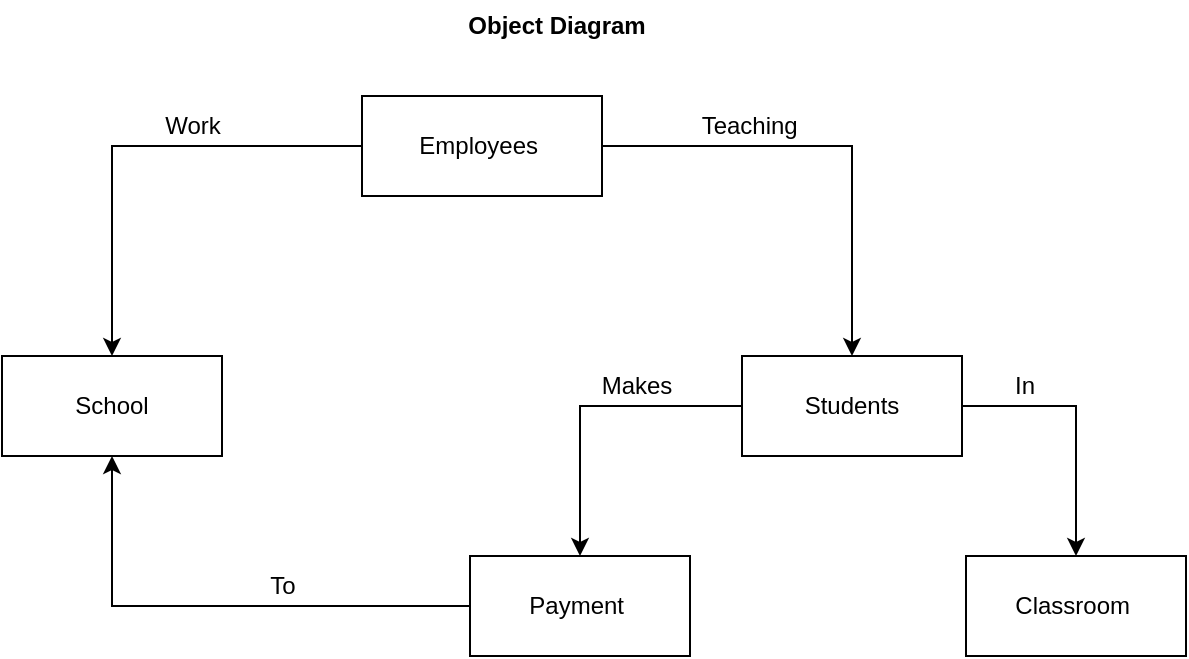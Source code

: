 <mxfile version="21.0.6" type="device"><diagram id="IwPj4uqGqtdbk-dlHHLa" name="Σελίδα-1"><mxGraphModel dx="1250" dy="764" grid="0" gridSize="10" guides="1" tooltips="1" connect="1" arrows="1" fold="1" page="1" pageScale="1" pageWidth="827" pageHeight="1169" math="0" shadow="0"><root><mxCell id="0"/><mxCell id="1" parent="0"/><mxCell id="1JHsGqnHv6W4lic7BTjl-1" value="&lt;b&gt;Object Diagram&lt;/b&gt;" style="text;html=1;align=center;verticalAlign=middle;resizable=0;points=[];autosize=1;strokeColor=none;fillColor=none;" vertex="1" parent="1"><mxGeometry x="337" y="32" width="107" height="26" as="geometry"/></mxCell><mxCell id="1JHsGqnHv6W4lic7BTjl-4" value="" style="edgeStyle=orthogonalEdgeStyle;rounded=0;orthogonalLoop=1;jettySize=auto;html=1;" edge="1" parent="1" source="1JHsGqnHv6W4lic7BTjl-2" target="1JHsGqnHv6W4lic7BTjl-3"><mxGeometry relative="1" as="geometry"/></mxCell><mxCell id="1JHsGqnHv6W4lic7BTjl-6" value="" style="edgeStyle=orthogonalEdgeStyle;rounded=0;orthogonalLoop=1;jettySize=auto;html=1;" edge="1" parent="1" source="1JHsGqnHv6W4lic7BTjl-2" target="1JHsGqnHv6W4lic7BTjl-5"><mxGeometry relative="1" as="geometry"/></mxCell><mxCell id="1JHsGqnHv6W4lic7BTjl-2" value="Employees&amp;nbsp;" style="html=1;whiteSpace=wrap;" vertex="1" parent="1"><mxGeometry x="294" y="80" width="120" height="50" as="geometry"/></mxCell><mxCell id="1JHsGqnHv6W4lic7BTjl-3" value="School" style="html=1;whiteSpace=wrap;" vertex="1" parent="1"><mxGeometry x="114" y="210" width="110" height="50" as="geometry"/></mxCell><mxCell id="1JHsGqnHv6W4lic7BTjl-10" value="" style="edgeStyle=orthogonalEdgeStyle;rounded=0;orthogonalLoop=1;jettySize=auto;html=1;exitX=1;exitY=0.5;exitDx=0;exitDy=0;" edge="1" parent="1" source="1JHsGqnHv6W4lic7BTjl-5" target="1JHsGqnHv6W4lic7BTjl-9"><mxGeometry relative="1" as="geometry"/></mxCell><mxCell id="1JHsGqnHv6W4lic7BTjl-12" value="" style="edgeStyle=orthogonalEdgeStyle;rounded=0;orthogonalLoop=1;jettySize=auto;html=1;" edge="1" parent="1" source="1JHsGqnHv6W4lic7BTjl-5" target="1JHsGqnHv6W4lic7BTjl-11"><mxGeometry relative="1" as="geometry"/></mxCell><mxCell id="1JHsGqnHv6W4lic7BTjl-5" value="Students" style="html=1;whiteSpace=wrap;" vertex="1" parent="1"><mxGeometry x="484" y="210" width="110" height="50" as="geometry"/></mxCell><mxCell id="1JHsGqnHv6W4lic7BTjl-7" value="Work" style="text;html=1;align=center;verticalAlign=middle;resizable=0;points=[];autosize=1;strokeColor=none;fillColor=none;" vertex="1" parent="1"><mxGeometry x="184" y="80" width="50" height="30" as="geometry"/></mxCell><mxCell id="1JHsGqnHv6W4lic7BTjl-8" value="Teaching&amp;nbsp;" style="text;html=1;align=center;verticalAlign=middle;resizable=0;points=[];autosize=1;strokeColor=none;fillColor=none;" vertex="1" parent="1"><mxGeometry x="454" y="80" width="70" height="30" as="geometry"/></mxCell><mxCell id="1JHsGqnHv6W4lic7BTjl-9" value="Classroom&amp;nbsp;" style="html=1;whiteSpace=wrap;" vertex="1" parent="1"><mxGeometry x="596" y="310" width="110" height="50" as="geometry"/></mxCell><mxCell id="1JHsGqnHv6W4lic7BTjl-16" value="" style="edgeStyle=orthogonalEdgeStyle;rounded=0;orthogonalLoop=1;jettySize=auto;html=1;entryX=0.5;entryY=1;entryDx=0;entryDy=0;" edge="1" parent="1" source="1JHsGqnHv6W4lic7BTjl-11" target="1JHsGqnHv6W4lic7BTjl-3"><mxGeometry relative="1" as="geometry"/></mxCell><mxCell id="1JHsGqnHv6W4lic7BTjl-11" value="Payment&amp;nbsp;" style="html=1;whiteSpace=wrap;" vertex="1" parent="1"><mxGeometry x="348" y="310" width="110" height="50" as="geometry"/></mxCell><mxCell id="1JHsGqnHv6W4lic7BTjl-13" value="In" style="text;html=1;align=center;verticalAlign=middle;resizable=0;points=[];autosize=1;strokeColor=none;fillColor=none;" vertex="1" parent="1"><mxGeometry x="610" y="210" width="30" height="30" as="geometry"/></mxCell><mxCell id="1JHsGqnHv6W4lic7BTjl-14" value="Makes" style="text;html=1;align=center;verticalAlign=middle;resizable=0;points=[];autosize=1;strokeColor=none;fillColor=none;" vertex="1" parent="1"><mxGeometry x="401" y="210" width="60" height="30" as="geometry"/></mxCell><mxCell id="1JHsGqnHv6W4lic7BTjl-17" value="To" style="text;html=1;align=center;verticalAlign=middle;resizable=0;points=[];autosize=1;strokeColor=none;fillColor=none;" vertex="1" parent="1"><mxGeometry x="234" y="310" width="40" height="30" as="geometry"/></mxCell></root></mxGraphModel></diagram></mxfile>